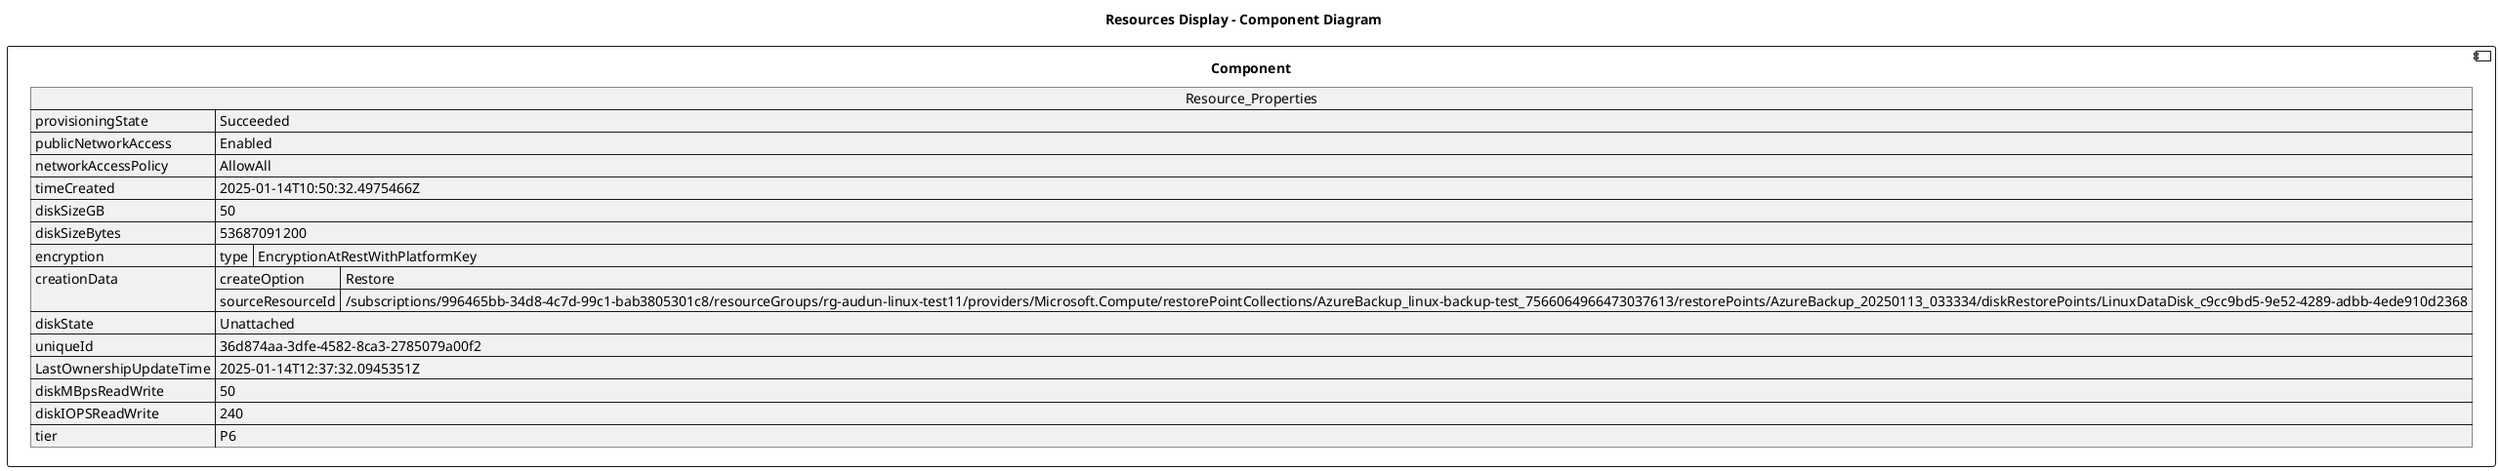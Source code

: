@startuml

title Resources Display - Component Diagram

component Component {

json  Resource_Properties {
  "provisioningState": "Succeeded",
  "publicNetworkAccess": "Enabled",
  "networkAccessPolicy": "AllowAll",
  "timeCreated": "2025-01-14T10:50:32.4975466Z",
  "diskSizeGB": 50,
  "diskSizeBytes": 53687091200,
  "encryption": {
    "type": "EncryptionAtRestWithPlatformKey"
  },
  "creationData": {
    "createOption": "Restore",
    "sourceResourceId": "/subscriptions/996465bb-34d8-4c7d-99c1-bab3805301c8/resourceGroups/rg-audun-linux-test11/providers/Microsoft.Compute/restorePointCollections/AzureBackup_linux-backup-test_7566064966473037613/restorePoints/AzureBackup_20250113_033334/diskRestorePoints/LinuxDataDisk_c9cc9bd5-9e52-4289-adbb-4ede910d2368"
  },
  "diskState": "Unattached",
  "uniqueId": "36d874aa-3dfe-4582-8ca3-2785079a00f2",
  "LastOwnershipUpdateTime": "2025-01-14T12:37:32.0945351Z",
  "diskMBpsReadWrite": 50,
  "diskIOPSReadWrite": 240,
  "tier": "P6"
}
}
@enduml
